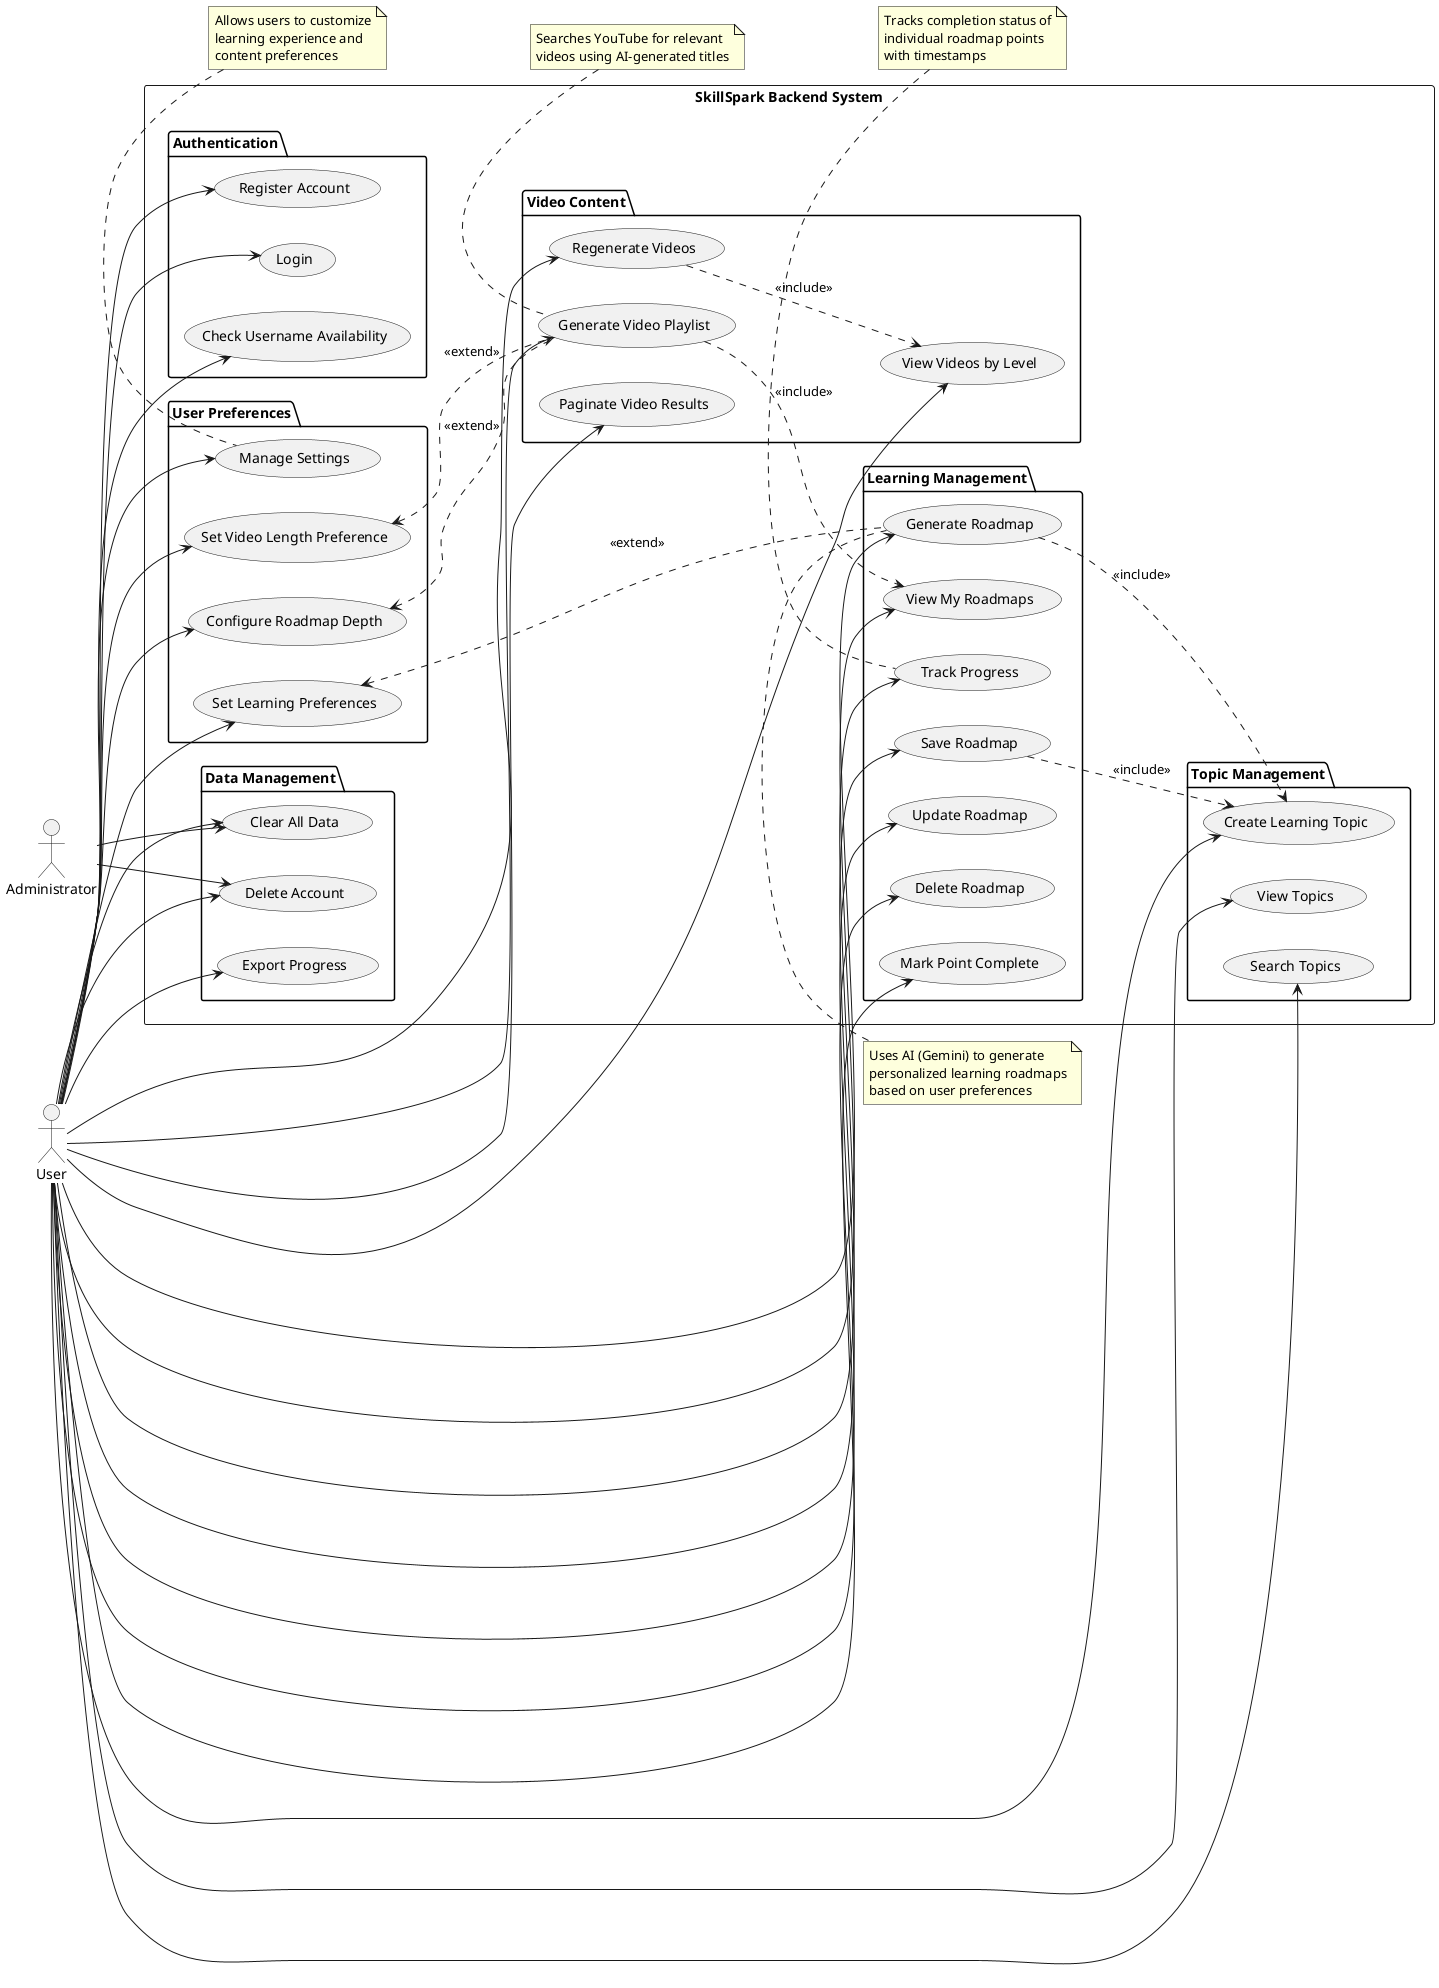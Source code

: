 @startuml SkillSpark_Use_Cases

' UML Use Case Diagram for SkillSpark Backend System
' Following UML 2.5 Standards

left to right direction

actor User as U
actor Administrator as A

rectangle "SkillSpark Backend System" {
  
  package "Authentication" {
    usecase "Register Account" as UC1
    usecase "Login" as UC2
    usecase "Check Username Availability" as UC3
  }
  
  package "Learning Management" {
    usecase "Generate Roadmap" as UC4
    usecase "Save Roadmap" as UC5
    usecase "View My Roadmaps" as UC6
    usecase "Update Roadmap" as UC7
    usecase "Delete Roadmap" as UC8
    usecase "Track Progress" as UC9
    usecase "Mark Point Complete" as UC10
  }
  
  package "Video Content" {
    usecase "Generate Video Playlist" as UC11
    usecase "Regenerate Videos" as UC12
    usecase "View Videos by Level" as UC13
    usecase "Paginate Video Results" as UC14
  }
  
  package "User Preferences" {
    usecase "Manage Settings" as UC15
    usecase "Set Learning Preferences" as UC16
    usecase "Configure Roadmap Depth" as UC17
    usecase "Set Video Length Preference" as UC18
  }
  
  package "Data Management" {
    usecase "Clear All Data" as UC19
    usecase "Delete Account" as UC20
    usecase "Export Progress" as UC21
  }
  
  package "Topic Management" {
    usecase "Create Learning Topic" as UC22
    usecase "View Topics" as UC23
    usecase "Search Topics" as UC24
  }
  
}

' User Associations (UML Standard)
U --> UC1
U --> UC2
U --> UC3
U --> UC4
U --> UC5
U --> UC6
U --> UC7
U --> UC8
U --> UC9
U --> UC10
U --> UC11
U --> UC12
U --> UC13
U --> UC14
U --> UC15
U --> UC16
U --> UC17
U --> UC18
U --> UC19
U --> UC20
U --> UC21
U --> UC22
U --> UC23
U --> UC24

' Administrator Associations
A --> UC19
A --> UC20

' Include Dependencies (UML Standard)
UC4 ..> UC22 : <<include>>
UC5 ..> UC22 : <<include>>
UC11 ..> UC6 : <<include>>
UC12 ..> UC13 : <<include>>

' Extend Dependencies (UML Standard)
UC16 <.. UC4 : <<extend>>
UC17 <.. UC11 : <<extend>>
UC18 <.. UC11 : <<extend>>

' Constraint Notes (UML Standard)
note top of UC4 : Uses AI (Gemini) to generate\npersonalized learning roadmaps\nbased on user preferences
note top of UC11 : Searches YouTube for relevant\nvideos using AI-generated titles
note top of UC9 : Tracks completion status of\nindividual roadmap points\nwith timestamps
note top of UC15 : Allows users to customize\nlearning experience and\ncontent preferences

@enduml
